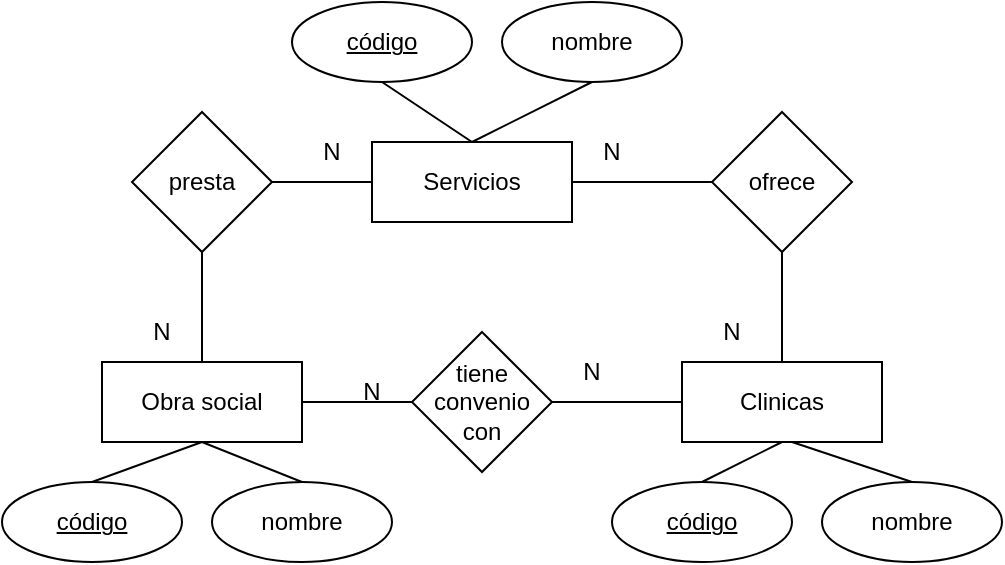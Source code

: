 <mxfile version="21.1.1" type="device">
  <diagram id="GdvWTqYvixo1m-6YqlMA" name="Página-1">
    <mxGraphModel dx="1120" dy="452" grid="1" gridSize="10" guides="1" tooltips="1" connect="1" arrows="1" fold="1" page="1" pageScale="1" pageWidth="827" pageHeight="1169" math="0" shadow="0">
      <root>
        <mxCell id="0" />
        <mxCell id="1" parent="0" />
        <mxCell id="rKxWLHLORs9Mlps9D5rW-1" value="Obra social" style="rounded=0;whiteSpace=wrap;html=1;" vertex="1" parent="1">
          <mxGeometry x="195" y="320" width="100" height="40" as="geometry" />
        </mxCell>
        <mxCell id="rKxWLHLORs9Mlps9D5rW-2" value="Servicios" style="rounded=0;whiteSpace=wrap;html=1;" vertex="1" parent="1">
          <mxGeometry x="330" y="210" width="100" height="40" as="geometry" />
        </mxCell>
        <mxCell id="rKxWLHLORs9Mlps9D5rW-3" value="Clinicas" style="rounded=0;whiteSpace=wrap;html=1;" vertex="1" parent="1">
          <mxGeometry x="485" y="320" width="100" height="40" as="geometry" />
        </mxCell>
        <mxCell id="rKxWLHLORs9Mlps9D5rW-4" value="" style="endArrow=none;html=1;rounded=0;fontFamily=Helvetica;fontSize=12;fontColor=default;exitX=0.5;exitY=0;exitDx=0;exitDy=0;entryX=0.5;entryY=1;entryDx=0;entryDy=0;" edge="1" parent="1" source="rKxWLHLORs9Mlps9D5rW-1" target="rKxWLHLORs9Mlps9D5rW-5">
          <mxGeometry width="50" height="50" relative="1" as="geometry">
            <mxPoint x="390" y="340" as="sourcePoint" />
            <mxPoint x="210" y="230" as="targetPoint" />
          </mxGeometry>
        </mxCell>
        <mxCell id="rKxWLHLORs9Mlps9D5rW-5" value="presta" style="rhombus;whiteSpace=wrap;html=1;" vertex="1" parent="1">
          <mxGeometry x="210" y="195" width="70" height="70" as="geometry" />
        </mxCell>
        <mxCell id="rKxWLHLORs9Mlps9D5rW-6" value="" style="endArrow=none;html=1;rounded=0;fontFamily=Helvetica;fontSize=12;fontColor=default;entryX=1;entryY=0.5;entryDx=0;entryDy=0;exitX=0;exitY=0.5;exitDx=0;exitDy=0;" edge="1" parent="1" source="rKxWLHLORs9Mlps9D5rW-2" target="rKxWLHLORs9Mlps9D5rW-5">
          <mxGeometry width="50" height="50" relative="1" as="geometry">
            <mxPoint x="390" y="340" as="sourcePoint" />
            <mxPoint x="435" y="340" as="targetPoint" />
          </mxGeometry>
        </mxCell>
        <mxCell id="rKxWLHLORs9Mlps9D5rW-9" value="N" style="text;html=1;strokeColor=none;fillColor=none;align=center;verticalAlign=middle;whiteSpace=wrap;rounded=0;" vertex="1" parent="1">
          <mxGeometry x="280" y="200.0" width="60" height="30" as="geometry" />
        </mxCell>
        <mxCell id="rKxWLHLORs9Mlps9D5rW-10" value="ofrece" style="rhombus;whiteSpace=wrap;html=1;" vertex="1" parent="1">
          <mxGeometry x="500" y="195" width="70" height="70" as="geometry" />
        </mxCell>
        <mxCell id="rKxWLHLORs9Mlps9D5rW-11" value="" style="endArrow=none;html=1;rounded=0;fontFamily=Helvetica;fontSize=12;fontColor=default;entryX=0;entryY=0.5;entryDx=0;entryDy=0;exitX=1;exitY=0.5;exitDx=0;exitDy=0;" edge="1" parent="1" source="rKxWLHLORs9Mlps9D5rW-2" target="rKxWLHLORs9Mlps9D5rW-10">
          <mxGeometry width="50" height="50" relative="1" as="geometry">
            <mxPoint x="390" y="340" as="sourcePoint" />
            <mxPoint x="435" y="340" as="targetPoint" />
          </mxGeometry>
        </mxCell>
        <mxCell id="rKxWLHLORs9Mlps9D5rW-13" value="N" style="text;html=1;strokeColor=none;fillColor=none;align=center;verticalAlign=middle;whiteSpace=wrap;rounded=0;" vertex="1" parent="1">
          <mxGeometry x="420" y="200" width="60" height="30" as="geometry" />
        </mxCell>
        <mxCell id="rKxWLHLORs9Mlps9D5rW-14" value="" style="endArrow=none;html=1;rounded=0;fontFamily=Helvetica;fontSize=12;fontColor=default;entryX=0.5;entryY=1;entryDx=0;entryDy=0;exitX=0.5;exitY=0;exitDx=0;exitDy=0;" edge="1" parent="1" source="rKxWLHLORs9Mlps9D5rW-3" target="rKxWLHLORs9Mlps9D5rW-10">
          <mxGeometry width="50" height="50" relative="1" as="geometry">
            <mxPoint x="390" y="340" as="sourcePoint" />
            <mxPoint x="435" y="340" as="targetPoint" />
          </mxGeometry>
        </mxCell>
        <mxCell id="rKxWLHLORs9Mlps9D5rW-15" value="" style="endArrow=none;html=1;rounded=0;fontFamily=Helvetica;fontSize=12;fontColor=default;entryX=0;entryY=0.5;entryDx=0;entryDy=0;exitX=1;exitY=0.5;exitDx=0;exitDy=0;" edge="1" parent="1" source="rKxWLHLORs9Mlps9D5rW-16" target="rKxWLHLORs9Mlps9D5rW-3">
          <mxGeometry width="50" height="50" relative="1" as="geometry">
            <mxPoint x="390" y="340" as="sourcePoint" />
            <mxPoint x="435" y="340" as="targetPoint" />
          </mxGeometry>
        </mxCell>
        <mxCell id="rKxWLHLORs9Mlps9D5rW-16" value="tiene convenio con" style="rhombus;whiteSpace=wrap;html=1;" vertex="1" parent="1">
          <mxGeometry x="350" y="305" width="70" height="70" as="geometry" />
        </mxCell>
        <mxCell id="rKxWLHLORs9Mlps9D5rW-17" value="" style="endArrow=none;html=1;rounded=0;fontFamily=Helvetica;fontSize=12;fontColor=default;entryX=0;entryY=0.5;entryDx=0;entryDy=0;exitX=1;exitY=0.5;exitDx=0;exitDy=0;" edge="1" parent="1" source="rKxWLHLORs9Mlps9D5rW-1" target="rKxWLHLORs9Mlps9D5rW-16">
          <mxGeometry width="50" height="50" relative="1" as="geometry">
            <mxPoint x="390" y="330" as="sourcePoint" />
            <mxPoint x="435" y="330" as="targetPoint" />
          </mxGeometry>
        </mxCell>
        <mxCell id="rKxWLHLORs9Mlps9D5rW-18" value="N" style="text;html=1;strokeColor=none;fillColor=none;align=center;verticalAlign=middle;whiteSpace=wrap;rounded=0;" vertex="1" parent="1">
          <mxGeometry x="300" y="320.0" width="60" height="30" as="geometry" />
        </mxCell>
        <mxCell id="rKxWLHLORs9Mlps9D5rW-19" value="N" style="text;html=1;strokeColor=none;fillColor=none;align=center;verticalAlign=middle;whiteSpace=wrap;rounded=0;" vertex="1" parent="1">
          <mxGeometry x="480" y="290" width="60" height="30" as="geometry" />
        </mxCell>
        <mxCell id="rKxWLHLORs9Mlps9D5rW-20" value="N" style="text;html=1;strokeColor=none;fillColor=none;align=center;verticalAlign=middle;whiteSpace=wrap;rounded=0;" vertex="1" parent="1">
          <mxGeometry x="195" y="290.0" width="60" height="30" as="geometry" />
        </mxCell>
        <mxCell id="rKxWLHLORs9Mlps9D5rW-21" value="&lt;u&gt;código&lt;/u&gt;" style="ellipse;whiteSpace=wrap;html=1;strokeColor=default;fontFamily=Helvetica;fontSize=12;fontColor=default;fillColor=default;" vertex="1" parent="1">
          <mxGeometry x="290" y="140" width="90" height="40" as="geometry" />
        </mxCell>
        <mxCell id="rKxWLHLORs9Mlps9D5rW-22" value="nombre" style="ellipse;whiteSpace=wrap;html=1;strokeColor=default;fontFamily=Helvetica;fontSize=12;fontColor=default;fillColor=default;" vertex="1" parent="1">
          <mxGeometry x="395" y="140" width="90" height="40" as="geometry" />
        </mxCell>
        <mxCell id="rKxWLHLORs9Mlps9D5rW-25" value="&lt;u&gt;código&lt;/u&gt;" style="ellipse;whiteSpace=wrap;html=1;strokeColor=default;fontFamily=Helvetica;fontSize=12;fontColor=default;fillColor=default;" vertex="1" parent="1">
          <mxGeometry x="145" y="380" width="90" height="40" as="geometry" />
        </mxCell>
        <mxCell id="rKxWLHLORs9Mlps9D5rW-26" value="nombre" style="ellipse;whiteSpace=wrap;html=1;strokeColor=default;fontFamily=Helvetica;fontSize=12;fontColor=default;fillColor=default;" vertex="1" parent="1">
          <mxGeometry x="250" y="380" width="90" height="40" as="geometry" />
        </mxCell>
        <mxCell id="rKxWLHLORs9Mlps9D5rW-27" value="&lt;u&gt;código&lt;/u&gt;" style="ellipse;whiteSpace=wrap;html=1;strokeColor=default;fontFamily=Helvetica;fontSize=12;fontColor=default;fillColor=default;" vertex="1" parent="1">
          <mxGeometry x="450" y="380" width="90" height="40" as="geometry" />
        </mxCell>
        <mxCell id="rKxWLHLORs9Mlps9D5rW-28" value="nombre" style="ellipse;whiteSpace=wrap;html=1;strokeColor=default;fontFamily=Helvetica;fontSize=12;fontColor=default;fillColor=default;" vertex="1" parent="1">
          <mxGeometry x="555" y="380" width="90" height="40" as="geometry" />
        </mxCell>
        <mxCell id="rKxWLHLORs9Mlps9D5rW-29" value="" style="endArrow=none;html=1;rounded=0;fontFamily=Helvetica;fontSize=12;fontColor=default;entryX=0.5;entryY=1;entryDx=0;entryDy=0;" edge="1" parent="1" target="rKxWLHLORs9Mlps9D5rW-22">
          <mxGeometry width="50" height="50" relative="1" as="geometry">
            <mxPoint x="380" y="210" as="sourcePoint" />
            <mxPoint x="400" y="470" as="targetPoint" />
          </mxGeometry>
        </mxCell>
        <mxCell id="rKxWLHLORs9Mlps9D5rW-30" value="" style="endArrow=none;html=1;rounded=0;fontFamily=Helvetica;fontSize=12;fontColor=default;exitX=0.5;exitY=0;exitDx=0;exitDy=0;entryX=0.5;entryY=1;entryDx=0;entryDy=0;" edge="1" parent="1" source="rKxWLHLORs9Mlps9D5rW-2" target="rKxWLHLORs9Mlps9D5rW-21">
          <mxGeometry width="50" height="50" relative="1" as="geometry">
            <mxPoint x="370" y="540" as="sourcePoint" />
            <mxPoint x="410" y="480" as="targetPoint" />
          </mxGeometry>
        </mxCell>
        <mxCell id="rKxWLHLORs9Mlps9D5rW-31" value="" style="endArrow=none;html=1;rounded=0;fontFamily=Helvetica;fontSize=12;fontColor=default;exitX=0.5;exitY=0;exitDx=0;exitDy=0;entryX=0.5;entryY=1;entryDx=0;entryDy=0;" edge="1" parent="1" source="rKxWLHLORs9Mlps9D5rW-25" target="rKxWLHLORs9Mlps9D5rW-1">
          <mxGeometry width="50" height="50" relative="1" as="geometry">
            <mxPoint x="370" y="540" as="sourcePoint" />
            <mxPoint x="410" y="480" as="targetPoint" />
          </mxGeometry>
        </mxCell>
        <mxCell id="rKxWLHLORs9Mlps9D5rW-32" value="" style="endArrow=none;html=1;rounded=0;fontFamily=Helvetica;fontSize=12;fontColor=default;exitX=0.5;exitY=0;exitDx=0;exitDy=0;entryX=0.5;entryY=1;entryDx=0;entryDy=0;" edge="1" parent="1" source="rKxWLHLORs9Mlps9D5rW-26" target="rKxWLHLORs9Mlps9D5rW-1">
          <mxGeometry width="50" height="50" relative="1" as="geometry">
            <mxPoint x="380" y="550" as="sourcePoint" />
            <mxPoint x="420" y="490" as="targetPoint" />
          </mxGeometry>
        </mxCell>
        <mxCell id="rKxWLHLORs9Mlps9D5rW-33" value="" style="endArrow=none;html=1;rounded=0;fontFamily=Helvetica;fontSize=12;fontColor=default;exitX=0.5;exitY=0;exitDx=0;exitDy=0;entryX=0.5;entryY=1;entryDx=0;entryDy=0;" edge="1" parent="1" source="rKxWLHLORs9Mlps9D5rW-27" target="rKxWLHLORs9Mlps9D5rW-3">
          <mxGeometry width="50" height="50" relative="1" as="geometry">
            <mxPoint x="380" y="550" as="sourcePoint" />
            <mxPoint x="420" y="490" as="targetPoint" />
          </mxGeometry>
        </mxCell>
        <mxCell id="rKxWLHLORs9Mlps9D5rW-34" value="" style="endArrow=none;html=1;rounded=0;fontFamily=Helvetica;fontSize=12;fontColor=default;exitX=0.5;exitY=0;exitDx=0;exitDy=0;" edge="1" parent="1" source="rKxWLHLORs9Mlps9D5rW-28">
          <mxGeometry width="50" height="50" relative="1" as="geometry">
            <mxPoint x="390" y="560" as="sourcePoint" />
            <mxPoint x="540" y="360" as="targetPoint" />
          </mxGeometry>
        </mxCell>
        <mxCell id="rKxWLHLORs9Mlps9D5rW-35" value="N" style="text;html=1;strokeColor=none;fillColor=none;align=center;verticalAlign=middle;whiteSpace=wrap;rounded=0;" vertex="1" parent="1">
          <mxGeometry x="410" y="310" width="60" height="30" as="geometry" />
        </mxCell>
      </root>
    </mxGraphModel>
  </diagram>
</mxfile>
